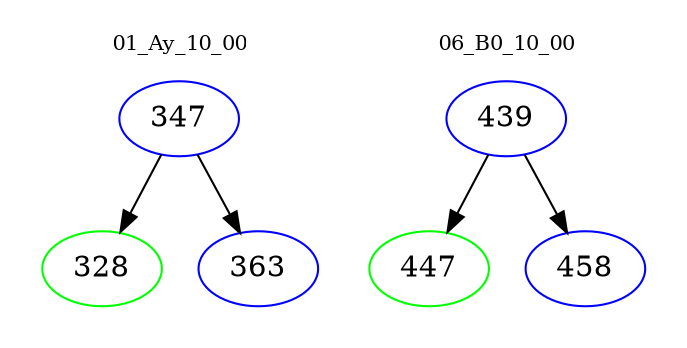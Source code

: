 digraph{
subgraph cluster_0 {
color = white
label = "01_Ay_10_00";
fontsize=10;
T0_347 [label="347", color="blue"]
T0_347 -> T0_328 [color="black"]
T0_328 [label="328", color="green"]
T0_347 -> T0_363 [color="black"]
T0_363 [label="363", color="blue"]
}
subgraph cluster_1 {
color = white
label = "06_B0_10_00";
fontsize=10;
T1_439 [label="439", color="blue"]
T1_439 -> T1_447 [color="black"]
T1_447 [label="447", color="green"]
T1_439 -> T1_458 [color="black"]
T1_458 [label="458", color="blue"]
}
}
